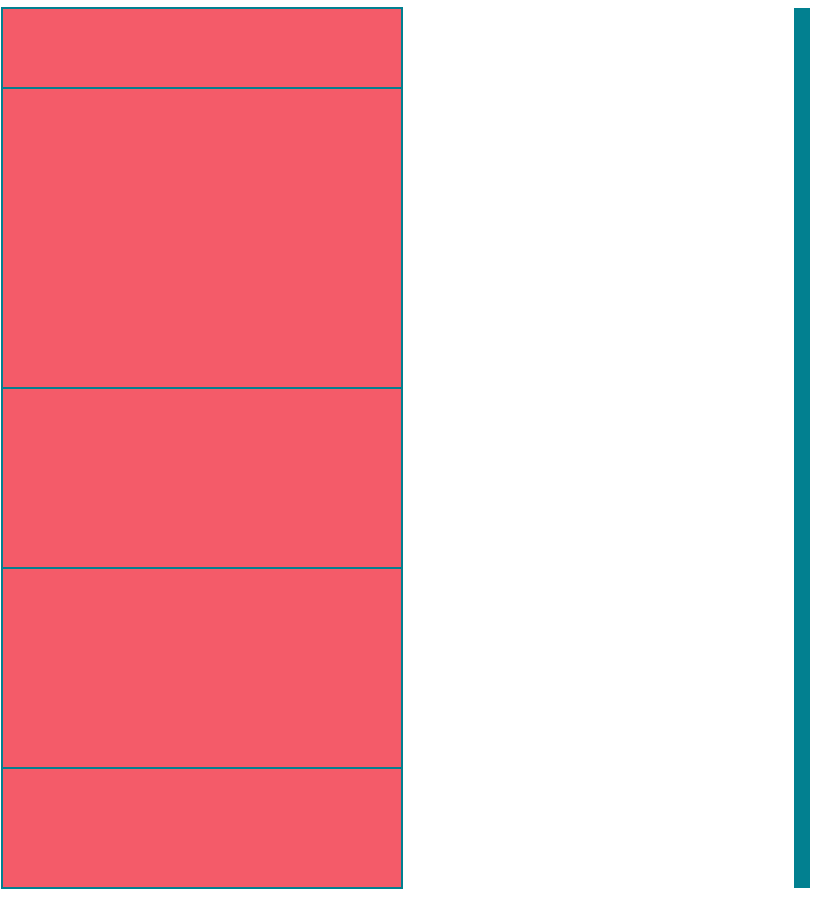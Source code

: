 <mxfile version="21.1.7" type="github">
  <diagram name="第 1 页" id="dlYc7-aqfMGFKboNXZSi">
    <mxGraphModel dx="792" dy="1113" grid="1" gridSize="10" guides="1" tooltips="1" connect="1" arrows="1" fold="1" page="1" pageScale="1" pageWidth="827" pageHeight="1169" math="0" shadow="0">
      <root>
        <mxCell id="0" />
        <mxCell id="1" parent="0" />
        <mxCell id="gboYOVQqI8aI5ZXzS-E3-2" value="" style="endArrow=none;html=1;rounded=0;strokeColor=#028090;fontColor=#E4FDE1;fillColor=#F45B69;strokeWidth=8;" edge="1" parent="1">
          <mxGeometry width="50" height="50" relative="1" as="geometry">
            <mxPoint x="480" y="720" as="sourcePoint" />
            <mxPoint x="480" y="280" as="targetPoint" />
          </mxGeometry>
        </mxCell>
        <mxCell id="gboYOVQqI8aI5ZXzS-E3-7" value="" style="rounded=0;whiteSpace=wrap;html=1;strokeColor=#028090;fontColor=#E4FDE1;fillColor=#F45B69;" vertex="1" parent="1">
          <mxGeometry x="80" y="280" width="200" height="40" as="geometry" />
        </mxCell>
        <mxCell id="gboYOVQqI8aI5ZXzS-E3-8" value="" style="rounded=0;whiteSpace=wrap;html=1;strokeColor=#028090;fontColor=#E4FDE1;fillColor=#F45B69;" vertex="1" parent="1">
          <mxGeometry x="80" y="320" width="200" height="150" as="geometry" />
        </mxCell>
        <mxCell id="gboYOVQqI8aI5ZXzS-E3-9" value="" style="rounded=0;whiteSpace=wrap;html=1;strokeColor=#028090;fontColor=#E4FDE1;fillColor=#F45B69;" vertex="1" parent="1">
          <mxGeometry x="80" y="470" width="200" height="90" as="geometry" />
        </mxCell>
        <mxCell id="gboYOVQqI8aI5ZXzS-E3-10" value="" style="rounded=0;whiteSpace=wrap;html=1;strokeColor=#028090;fontColor=#E4FDE1;fillColor=#F45B69;" vertex="1" parent="1">
          <mxGeometry x="80" y="560" width="200" height="100" as="geometry" />
        </mxCell>
        <mxCell id="gboYOVQqI8aI5ZXzS-E3-11" value="" style="rounded=0;whiteSpace=wrap;html=1;strokeColor=#028090;fontColor=#E4FDE1;fillColor=#F45B69;" vertex="1" parent="1">
          <mxGeometry x="80" y="660" width="200" height="60" as="geometry" />
        </mxCell>
      </root>
    </mxGraphModel>
  </diagram>
</mxfile>
